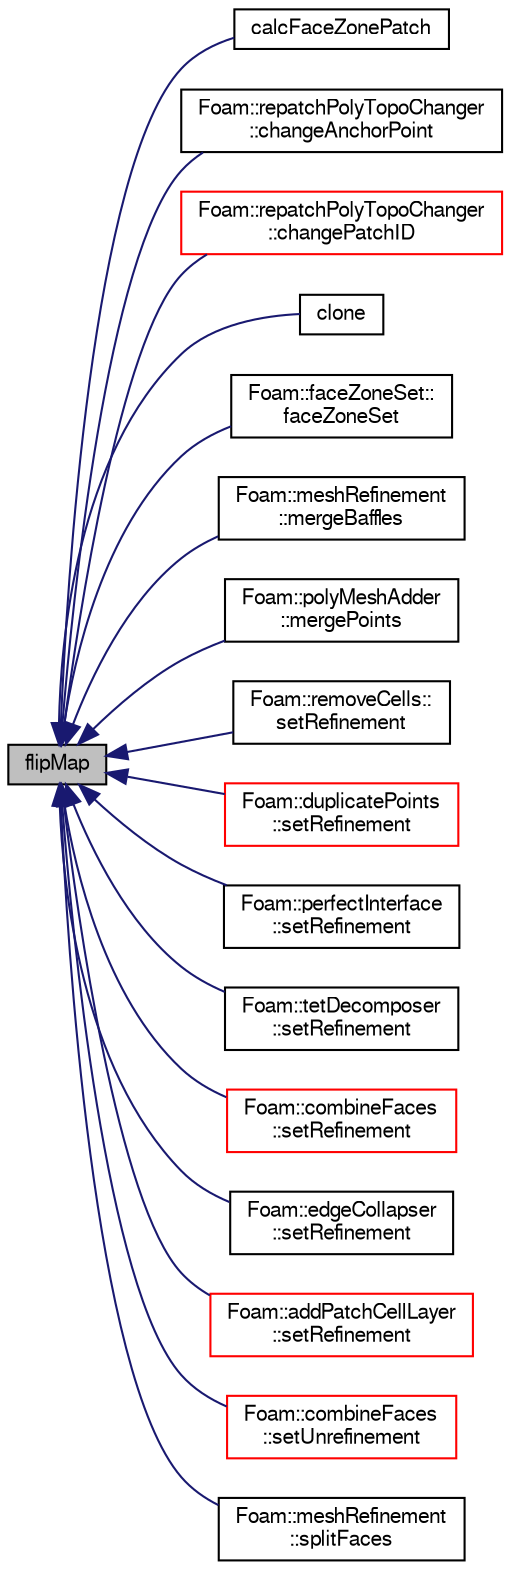 digraph "flipMap"
{
  bgcolor="transparent";
  edge [fontname="FreeSans",fontsize="10",labelfontname="FreeSans",labelfontsize="10"];
  node [fontname="FreeSans",fontsize="10",shape=record];
  rankdir="LR";
  Node1 [label="flipMap",height=0.2,width=0.4,color="black", fillcolor="grey75", style="filled" fontcolor="black"];
  Node1 -> Node2 [dir="back",color="midnightblue",fontsize="10",style="solid",fontname="FreeSans"];
  Node2 [label="calcFaceZonePatch",height=0.2,width=0.4,color="black",URL="$a00719.html#a99cc17fa2bcb40c1c96edf4a63d586a8",tooltip="Build primitive patch. "];
  Node1 -> Node3 [dir="back",color="midnightblue",fontsize="10",style="solid",fontname="FreeSans"];
  Node3 [label="Foam::repatchPolyTopoChanger\l::changeAnchorPoint",height=0.2,width=0.4,color="black",URL="$a02102.html#a085eccc1946391439db822d350f1702e",tooltip="Change anchor point (zero&#39;th point of face) for a boundary face. "];
  Node1 -> Node4 [dir="back",color="midnightblue",fontsize="10",style="solid",fontname="FreeSans"];
  Node4 [label="Foam::repatchPolyTopoChanger\l::changePatchID",height=0.2,width=0.4,color="red",URL="$a02102.html#a0e422d65d38d06483bef5c596b607eb2",tooltip="Change patch ID for a boundary face. Note: patchID should be in new. "];
  Node1 -> Node5 [dir="back",color="midnightblue",fontsize="10",style="solid",fontname="FreeSans"];
  Node5 [label="clone",height=0.2,width=0.4,color="black",URL="$a00719.html#ae2e1932c83c2b0c151fb704304ef0163",tooltip="Construct and return a clone, resetting the zone mesh. "];
  Node1 -> Node6 [dir="back",color="midnightblue",fontsize="10",style="solid",fontname="FreeSans"];
  Node6 [label="Foam::faceZoneSet::\lfaceZoneSet",height=0.2,width=0.4,color="black",URL="$a00721.html#ace6e4b16ad35bf8903c38685a92d7789",tooltip="Construct from objectRegistry and name. "];
  Node1 -> Node7 [dir="back",color="midnightblue",fontsize="10",style="solid",fontname="FreeSans"];
  Node7 [label="Foam::meshRefinement\l::mergeBaffles",height=0.2,width=0.4,color="black",URL="$a01428.html#aa959f1ef1377d3a4eaac5ff099280e50",tooltip="Merge baffles. Gets pairs of faces. "];
  Node1 -> Node8 [dir="back",color="midnightblue",fontsize="10",style="solid",fontname="FreeSans"];
  Node8 [label="Foam::polyMeshAdder\l::mergePoints",height=0.2,width=0.4,color="black",URL="$a01862.html#a4a56041144898b62dd90a030e2143d1a",tooltip="Helper: Merge points. "];
  Node1 -> Node9 [dir="back",color="midnightblue",fontsize="10",style="solid",fontname="FreeSans"];
  Node9 [label="Foam::removeCells::\lsetRefinement",height=0.2,width=0.4,color="black",URL="$a02094.html#a90dfb3748798e10bc8e79a836ef766f4",tooltip="Play commands into polyTopoChange to remove cells. "];
  Node1 -> Node10 [dir="back",color="midnightblue",fontsize="10",style="solid",fontname="FreeSans"];
  Node10 [label="Foam::duplicatePoints\l::setRefinement",height=0.2,width=0.4,color="red",URL="$a00570.html#a159a54964aa4001ff24e9fb05834750a",tooltip="Play commands into polyTopoChange to duplicate points. Gets. "];
  Node1 -> Node11 [dir="back",color="midnightblue",fontsize="10",style="solid",fontname="FreeSans"];
  Node11 [label="Foam::perfectInterface\l::setRefinement",height=0.2,width=0.4,color="black",URL="$a01778.html#a9127fcee3341a601c9d07bee5d1e3738",tooltip="Insert the layer addition/removal instructions. "];
  Node1 -> Node12 [dir="back",color="midnightblue",fontsize="10",style="solid",fontname="FreeSans"];
  Node12 [label="Foam::tetDecomposer\l::setRefinement",height=0.2,width=0.4,color="black",URL="$a02495.html#aeb1123afb6f39d7eb332698e53fc5610",tooltip="Insert all changes into meshMod to convert the polyMesh into. "];
  Node1 -> Node13 [dir="back",color="midnightblue",fontsize="10",style="solid",fontname="FreeSans"];
  Node13 [label="Foam::combineFaces\l::setRefinement",height=0.2,width=0.4,color="red",URL="$a00307.html#a67d2bb0d6cac2b27ae250df417ef6942",tooltip="Play commands into polyTopoChange to combine faces. Gets. "];
  Node1 -> Node14 [dir="back",color="midnightblue",fontsize="10",style="solid",fontname="FreeSans"];
  Node14 [label="Foam::edgeCollapser\l::setRefinement",height=0.2,width=0.4,color="black",URL="$a00591.html#a9b80e891413d76aa1324fdd6c9e58c64",tooltip="Play commands into polyTopoChange to create mesh. "];
  Node1 -> Node15 [dir="back",color="midnightblue",fontsize="10",style="solid",fontname="FreeSans"];
  Node15 [label="Foam::addPatchCellLayer\l::setRefinement",height=0.2,width=0.4,color="red",URL="$a00025.html#a9488cb0518f21b76444c508cc9658d64",tooltip="Play commands into polyTopoChange to create layers on top. "];
  Node1 -> Node16 [dir="back",color="midnightblue",fontsize="10",style="solid",fontname="FreeSans"];
  Node16 [label="Foam::combineFaces\l::setUnrefinement",height=0.2,width=0.4,color="red",URL="$a00307.html#a5e5e6cc1f97c15b7bffabbda6a33b863",tooltip="Play commands into polyTopoChange to reinsert original faces. "];
  Node1 -> Node17 [dir="back",color="midnightblue",fontsize="10",style="solid",fontname="FreeSans"];
  Node17 [label="Foam::meshRefinement\l::splitFaces",height=0.2,width=0.4,color="black",URL="$a01428.html#adc2ba2409d333b615b019f154aa236ea",tooltip="Split faces into two. "];
}
